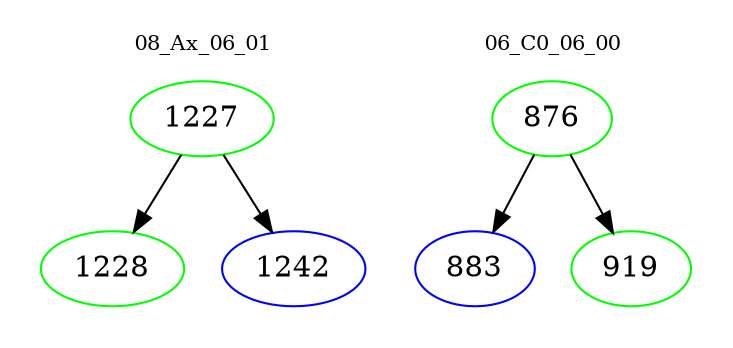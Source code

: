 digraph{
subgraph cluster_0 {
color = white
label = "08_Ax_06_01";
fontsize=10;
T0_1227 [label="1227", color="green"]
T0_1227 -> T0_1228 [color="black"]
T0_1228 [label="1228", color="green"]
T0_1227 -> T0_1242 [color="black"]
T0_1242 [label="1242", color="blue"]
}
subgraph cluster_1 {
color = white
label = "06_C0_06_00";
fontsize=10;
T1_876 [label="876", color="green"]
T1_876 -> T1_883 [color="black"]
T1_883 [label="883", color="blue"]
T1_876 -> T1_919 [color="black"]
T1_919 [label="919", color="green"]
}
}

